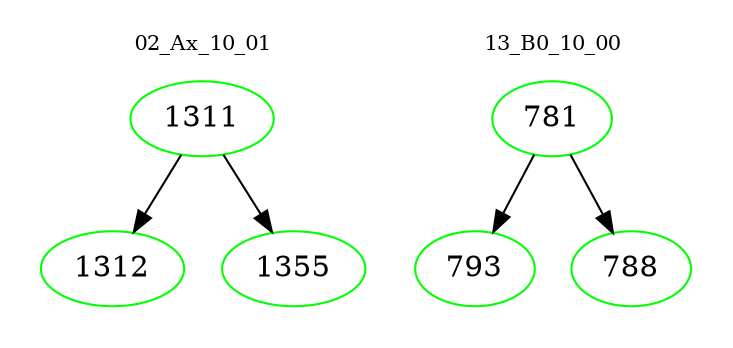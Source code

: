 digraph{
subgraph cluster_0 {
color = white
label = "02_Ax_10_01";
fontsize=10;
T0_1311 [label="1311", color="green"]
T0_1311 -> T0_1312 [color="black"]
T0_1312 [label="1312", color="green"]
T0_1311 -> T0_1355 [color="black"]
T0_1355 [label="1355", color="green"]
}
subgraph cluster_1 {
color = white
label = "13_B0_10_00";
fontsize=10;
T1_781 [label="781", color="green"]
T1_781 -> T1_793 [color="black"]
T1_793 [label="793", color="green"]
T1_781 -> T1_788 [color="black"]
T1_788 [label="788", color="green"]
}
}
